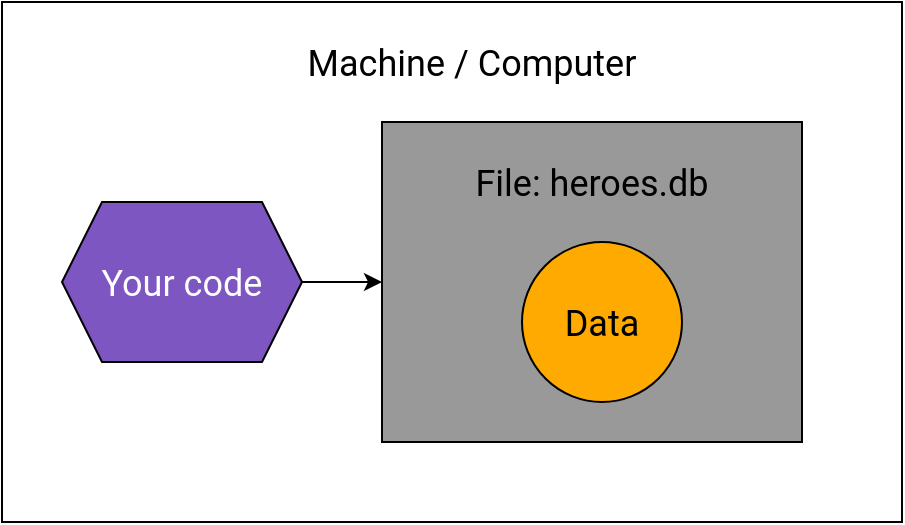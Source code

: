 <mxfile>
    <diagram id="objTApYHlBqCKos3M7rL" name="Page-1">
        <mxGraphModel dx="1263" dy="1167" grid="1" gridSize="10" guides="1" tooltips="1" connect="1" arrows="1" fold="1" page="1" pageScale="1" pageWidth="1920" pageHeight="1200" math="0" shadow="0">
            <root>
                <mxCell id="0"/>
                <mxCell id="1" parent="0"/>
                <mxCell id="4" value="" style="rounded=0;whiteSpace=wrap;html=1;fillColor=#FFFFFF;" parent="1" vertex="1">
                    <mxGeometry x="420" y="460" width="450" height="260" as="geometry"/>
                </mxCell>
                <mxCell id="3" value="&lt;font face=&quot;Roboto&quot; data-font-src=&quot;https://fonts.googleapis.com/css?family=Roboto&quot; style=&quot;font-size: 18px&quot;&gt;Machine / Computer&lt;/font&gt;" style="text;html=1;strokeColor=none;fillColor=none;align=center;verticalAlign=middle;whiteSpace=wrap;rounded=0;" parent="1" vertex="1">
                    <mxGeometry x="540" y="480" width="230" height="20" as="geometry"/>
                </mxCell>
                <mxCell id="12" style="edgeStyle=orthogonalEdgeStyle;rounded=0;orthogonalLoop=1;jettySize=auto;html=1;" parent="1" source="9" target="7" edge="1">
                    <mxGeometry relative="1" as="geometry"/>
                </mxCell>
                <mxCell id="9" value="&lt;font face=&quot;Roboto&quot; data-font-src=&quot;https://fonts.googleapis.com/css?family=Roboto&quot; color=&quot;#ffffff&quot; style=&quot;font-size: 18px&quot;&gt;Your code&lt;/font&gt;" style="shape=hexagon;perimeter=hexagonPerimeter2;whiteSpace=wrap;html=1;fixedSize=1;fillColor=#7e56c2;" parent="1" vertex="1">
                    <mxGeometry x="450" y="560" width="120" height="80" as="geometry"/>
                </mxCell>
                <mxCell id="11" value="" style="group;fillColor=#808080;" parent="1" vertex="1" connectable="0">
                    <mxGeometry x="610" y="520" width="210" height="160" as="geometry"/>
                </mxCell>
                <mxCell id="10" value="" style="group" parent="11" vertex="1" connectable="0">
                    <mxGeometry width="210" height="160" as="geometry"/>
                </mxCell>
                <mxCell id="7" value="" style="rounded=0;whiteSpace=wrap;html=1;fillColor=#999999;" parent="10" vertex="1">
                    <mxGeometry width="210" height="160" as="geometry"/>
                </mxCell>
                <mxCell id="8" value="&lt;font face=&quot;Roboto&quot; data-font-src=&quot;https://fonts.googleapis.com/css?family=Roboto&quot; style=&quot;font-size: 18px&quot;&gt;File: heroes.db&lt;/font&gt;" style="text;html=1;strokeColor=none;fillColor=none;align=center;verticalAlign=middle;whiteSpace=wrap;rounded=0;" parent="10" vertex="1">
                    <mxGeometry x="28" y="20" width="154" height="20" as="geometry"/>
                </mxCell>
                <mxCell id="5" value="&lt;font face=&quot;Roboto&quot; data-font-src=&quot;https://fonts.googleapis.com/css?family=Roboto&quot; style=&quot;font-size: 18px&quot;&gt;Data&lt;/font&gt;" style="ellipse;whiteSpace=wrap;html=1;aspect=fixed;fillColor=#fa0;" parent="10" vertex="1">
                    <mxGeometry x="70" y="60" width="80" height="80" as="geometry"/>
                </mxCell>
            </root>
        </mxGraphModel>
    </diagram>
</mxfile>